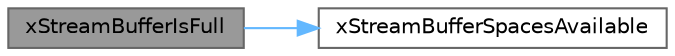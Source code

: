 digraph "xStreamBufferIsFull"
{
 // LATEX_PDF_SIZE
  bgcolor="transparent";
  edge [fontname=Helvetica,fontsize=10,labelfontname=Helvetica,labelfontsize=10];
  node [fontname=Helvetica,fontsize=10,shape=box,height=0.2,width=0.4];
  rankdir="LR";
  Node1 [id="Node000001",label="xStreamBufferIsFull",height=0.2,width=0.4,color="gray40", fillcolor="grey60", style="filled", fontcolor="black",tooltip=" "];
  Node1 -> Node2 [id="edge1_Node000001_Node000002",color="steelblue1",style="solid",tooltip=" "];
  Node2 [id="Node000002",label="xStreamBufferSpacesAvailable",height=0.2,width=0.4,color="grey40", fillcolor="white", style="filled",URL="$stream__buffer_8c.html#a8fb90892c74eb94fb063b2a018a10509",tooltip=" "];
}
